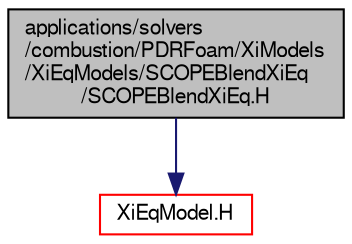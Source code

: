digraph "applications/solvers/combustion/PDRFoam/XiModels/XiEqModels/SCOPEBlendXiEq/SCOPEBlendXiEq.H"
{
  bgcolor="transparent";
  edge [fontname="FreeSans",fontsize="10",labelfontname="FreeSans",labelfontsize="10"];
  node [fontname="FreeSans",fontsize="10",shape=record];
  Node0 [label="applications/solvers\l/combustion/PDRFoam/XiModels\l/XiEqModels/SCOPEBlendXiEq\l/SCOPEBlendXiEq.H",height=0.2,width=0.4,color="black", fillcolor="grey75", style="filled", fontcolor="black"];
  Node0 -> Node1 [color="midnightblue",fontsize="10",style="solid",fontname="FreeSans"];
  Node1 [label="XiEqModel.H",height=0.2,width=0.4,color="red",URL="$a19874.html"];
}
